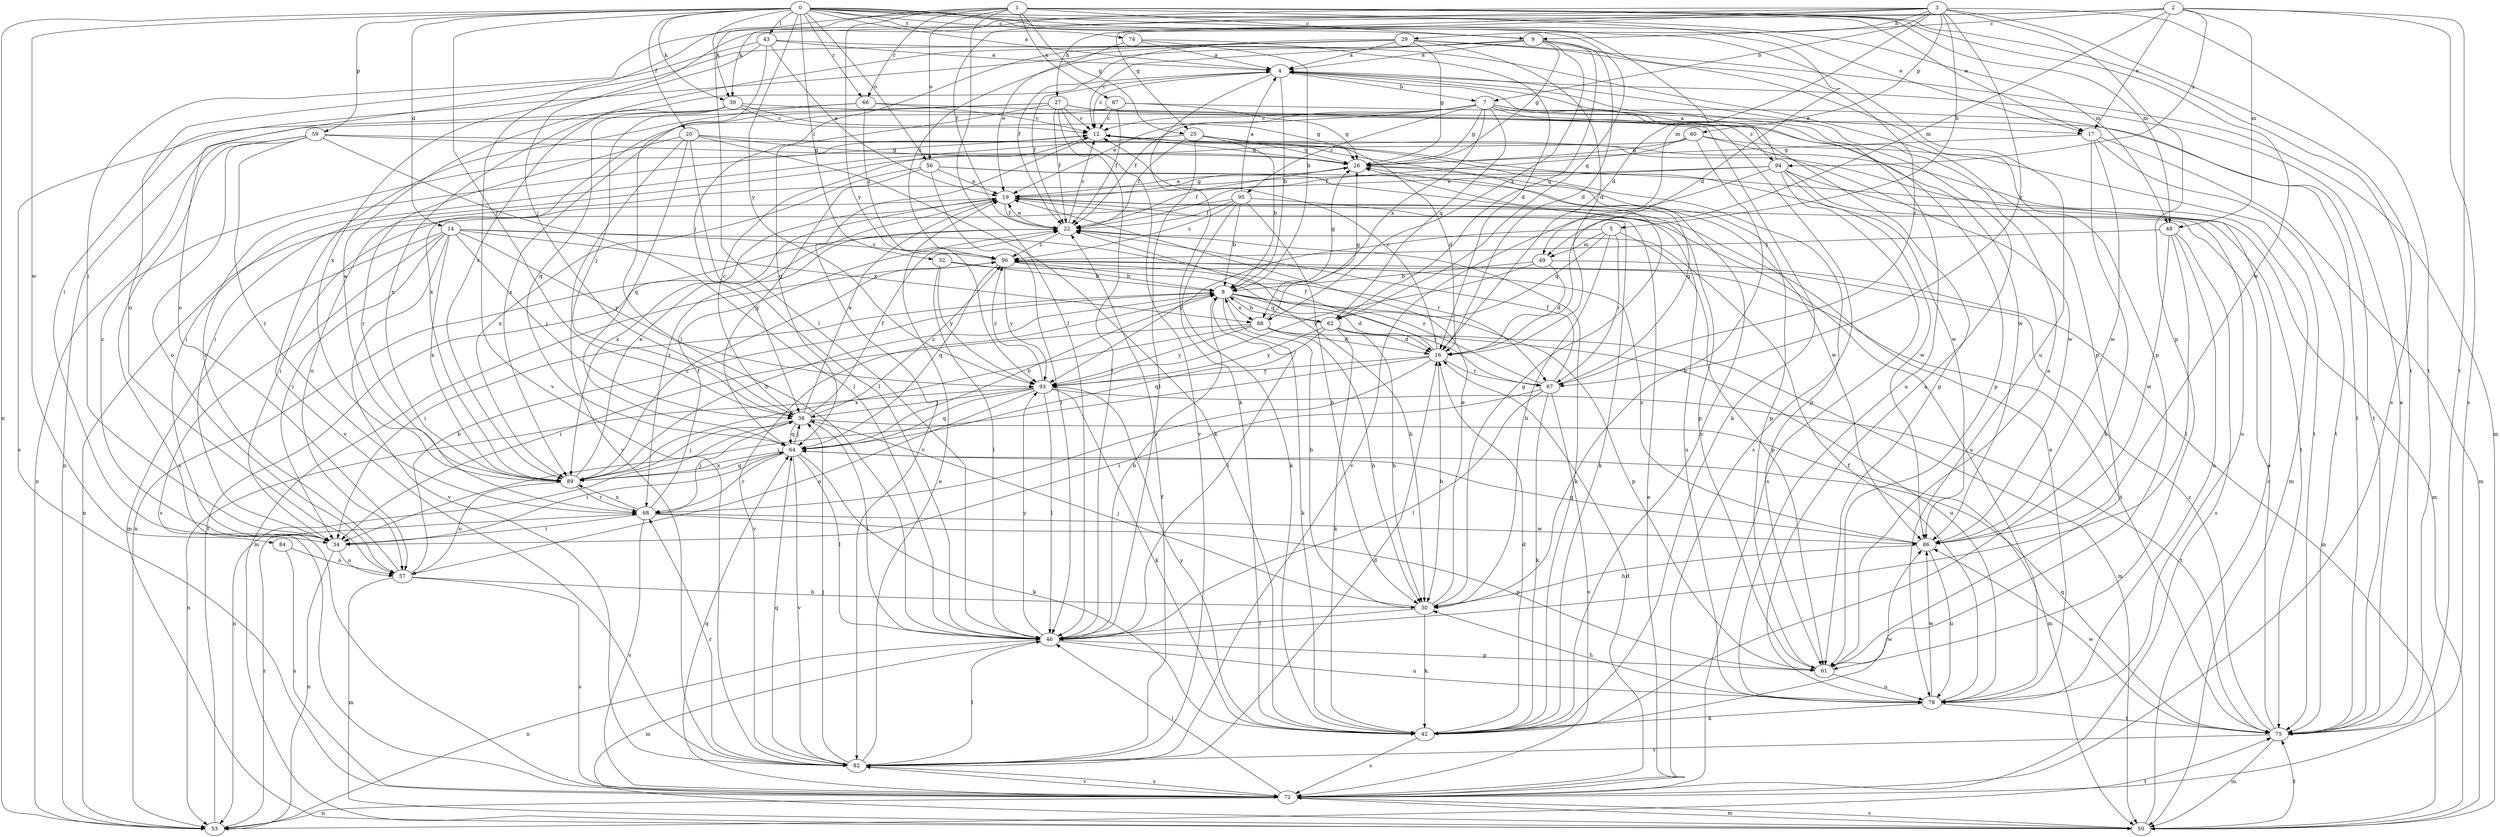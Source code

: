 strict digraph  {
0;
1;
2;
3;
4;
5;
7;
8;
9;
12;
14;
16;
17;
19;
20;
22;
25;
26;
27;
29;
30;
32;
34;
38;
39;
42;
43;
46;
48;
49;
50;
53;
56;
57;
59;
60;
61;
62;
64;
66;
67;
68;
72;
74;
75;
78;
82;
84;
86;
87;
88;
89;
93;
94;
95;
96;
0 -> 4  [label=a];
0 -> 9  [label=c];
0 -> 14  [label=d];
0 -> 16  [label=d];
0 -> 17  [label=e];
0 -> 20  [label=f];
0 -> 32  [label=i];
0 -> 38  [label=j];
0 -> 39  [label=k];
0 -> 43  [label=l];
0 -> 46  [label=l];
0 -> 48  [label=m];
0 -> 53  [label=n];
0 -> 56  [label=o];
0 -> 59  [label=p];
0 -> 62  [label=q];
0 -> 66  [label=r];
0 -> 74  [label=t];
0 -> 78  [label=u];
0 -> 84  [label=w];
0 -> 93  [label=y];
1 -> 9  [label=c];
1 -> 16  [label=d];
1 -> 17  [label=e];
1 -> 25  [label=g];
1 -> 39  [label=k];
1 -> 46  [label=l];
1 -> 48  [label=m];
1 -> 56  [label=o];
1 -> 66  [label=r];
1 -> 75  [label=t];
1 -> 82  [label=v];
1 -> 86  [label=w];
1 -> 87  [label=x];
1 -> 93  [label=y];
2 -> 9  [label=c];
2 -> 17  [label=e];
2 -> 34  [label=i];
2 -> 38  [label=j];
2 -> 48  [label=m];
2 -> 49  [label=m];
2 -> 72  [label=s];
2 -> 75  [label=t];
2 -> 94  [label=z];
3 -> 5  [label=b];
3 -> 7  [label=b];
3 -> 22  [label=f];
3 -> 25  [label=g];
3 -> 27  [label=h];
3 -> 29  [label=h];
3 -> 39  [label=k];
3 -> 49  [label=m];
3 -> 60  [label=p];
3 -> 61  [label=p];
3 -> 67  [label=r];
3 -> 72  [label=s];
3 -> 75  [label=t];
4 -> 7  [label=b];
4 -> 8  [label=b];
4 -> 12  [label=c];
4 -> 22  [label=f];
4 -> 42  [label=k];
4 -> 78  [label=u];
5 -> 30  [label=h];
5 -> 49  [label=m];
5 -> 61  [label=p];
5 -> 62  [label=q];
5 -> 67  [label=r];
5 -> 93  [label=y];
7 -> 12  [label=c];
7 -> 17  [label=e];
7 -> 19  [label=e];
7 -> 22  [label=f];
7 -> 26  [label=g];
7 -> 61  [label=p];
7 -> 62  [label=q];
7 -> 72  [label=s];
7 -> 88  [label=x];
7 -> 94  [label=z];
7 -> 95  [label=z];
8 -> 16  [label=d];
8 -> 26  [label=g];
8 -> 34  [label=i];
8 -> 42  [label=k];
8 -> 46  [label=l];
8 -> 61  [label=p];
8 -> 62  [label=q];
8 -> 67  [label=r];
8 -> 82  [label=v];
8 -> 88  [label=x];
9 -> 4  [label=a];
9 -> 12  [label=c];
9 -> 16  [label=d];
9 -> 26  [label=g];
9 -> 34  [label=i];
9 -> 62  [label=q];
9 -> 67  [label=r];
9 -> 88  [label=x];
9 -> 96  [label=z];
12 -> 26  [label=g];
12 -> 50  [label=m];
12 -> 82  [label=v];
14 -> 34  [label=i];
14 -> 38  [label=j];
14 -> 50  [label=m];
14 -> 67  [label=r];
14 -> 72  [label=s];
14 -> 82  [label=v];
14 -> 88  [label=x];
14 -> 89  [label=x];
14 -> 93  [label=y];
14 -> 96  [label=z];
16 -> 12  [label=c];
16 -> 22  [label=f];
16 -> 30  [label=h];
16 -> 34  [label=i];
16 -> 67  [label=r];
16 -> 68  [label=r];
16 -> 93  [label=y];
17 -> 26  [label=g];
17 -> 42  [label=k];
17 -> 50  [label=m];
17 -> 75  [label=t];
17 -> 86  [label=w];
19 -> 22  [label=f];
19 -> 26  [label=g];
19 -> 34  [label=i];
19 -> 42  [label=k];
19 -> 68  [label=r];
19 -> 78  [label=u];
19 -> 89  [label=x];
20 -> 26  [label=g];
20 -> 42  [label=k];
20 -> 46  [label=l];
20 -> 61  [label=p];
20 -> 64  [label=q];
20 -> 68  [label=r];
20 -> 82  [label=v];
22 -> 12  [label=c];
22 -> 19  [label=e];
22 -> 42  [label=k];
22 -> 53  [label=n];
22 -> 96  [label=z];
25 -> 8  [label=b];
25 -> 16  [label=d];
25 -> 22  [label=f];
25 -> 26  [label=g];
25 -> 34  [label=i];
25 -> 46  [label=l];
26 -> 19  [label=e];
26 -> 22  [label=f];
26 -> 50  [label=m];
26 -> 61  [label=p];
27 -> 12  [label=c];
27 -> 22  [label=f];
27 -> 42  [label=k];
27 -> 46  [label=l];
27 -> 53  [label=n];
27 -> 64  [label=q];
27 -> 75  [label=t];
27 -> 82  [label=v];
27 -> 89  [label=x];
29 -> 4  [label=a];
29 -> 16  [label=d];
29 -> 22  [label=f];
29 -> 26  [label=g];
29 -> 38  [label=j];
29 -> 50  [label=m];
29 -> 57  [label=o];
29 -> 61  [label=p];
29 -> 89  [label=x];
30 -> 8  [label=b];
30 -> 19  [label=e];
30 -> 26  [label=g];
30 -> 38  [label=j];
30 -> 42  [label=k];
30 -> 46  [label=l];
32 -> 8  [label=b];
32 -> 46  [label=l];
32 -> 75  [label=t];
32 -> 93  [label=y];
34 -> 12  [label=c];
34 -> 53  [label=n];
34 -> 57  [label=o];
38 -> 12  [label=c];
38 -> 19  [label=e];
38 -> 22  [label=f];
38 -> 46  [label=l];
38 -> 50  [label=m];
38 -> 53  [label=n];
38 -> 64  [label=q];
38 -> 96  [label=z];
39 -> 12  [label=c];
39 -> 26  [label=g];
39 -> 38  [label=j];
39 -> 64  [label=q];
39 -> 86  [label=w];
39 -> 89  [label=x];
42 -> 12  [label=c];
42 -> 16  [label=d];
42 -> 72  [label=s];
42 -> 86  [label=w];
42 -> 93  [label=y];
43 -> 4  [label=a];
43 -> 19  [label=e];
43 -> 46  [label=l];
43 -> 57  [label=o];
43 -> 61  [label=p];
43 -> 89  [label=x];
46 -> 8  [label=b];
46 -> 50  [label=m];
46 -> 53  [label=n];
46 -> 61  [label=p];
46 -> 78  [label=u];
46 -> 93  [label=y];
48 -> 46  [label=l];
48 -> 72  [label=s];
48 -> 78  [label=u];
48 -> 86  [label=w];
48 -> 96  [label=z];
49 -> 8  [label=b];
49 -> 16  [label=d];
49 -> 50  [label=m];
49 -> 93  [label=y];
50 -> 12  [label=c];
50 -> 72  [label=s];
50 -> 75  [label=t];
53 -> 22  [label=f];
53 -> 68  [label=r];
53 -> 75  [label=t];
56 -> 19  [label=e];
56 -> 46  [label=l];
56 -> 61  [label=p];
56 -> 64  [label=q];
56 -> 86  [label=w];
56 -> 89  [label=x];
57 -> 8  [label=b];
57 -> 12  [label=c];
57 -> 30  [label=h];
57 -> 50  [label=m];
57 -> 72  [label=s];
59 -> 26  [label=g];
59 -> 46  [label=l];
59 -> 53  [label=n];
59 -> 57  [label=o];
59 -> 68  [label=r];
59 -> 72  [label=s];
59 -> 86  [label=w];
60 -> 22  [label=f];
60 -> 26  [label=g];
60 -> 30  [label=h];
60 -> 34  [label=i];
60 -> 75  [label=t];
60 -> 86  [label=w];
61 -> 4  [label=a];
61 -> 78  [label=u];
62 -> 8  [label=b];
62 -> 16  [label=d];
62 -> 30  [label=h];
62 -> 42  [label=k];
62 -> 50  [label=m];
62 -> 64  [label=q];
62 -> 93  [label=y];
64 -> 8  [label=b];
64 -> 34  [label=i];
64 -> 38  [label=j];
64 -> 42  [label=k];
64 -> 46  [label=l];
64 -> 68  [label=r];
64 -> 82  [label=v];
64 -> 89  [label=x];
66 -> 12  [label=c];
66 -> 61  [label=p];
66 -> 72  [label=s];
66 -> 82  [label=v];
66 -> 96  [label=z];
67 -> 22  [label=f];
67 -> 26  [label=g];
67 -> 34  [label=i];
67 -> 42  [label=k];
67 -> 46  [label=l];
67 -> 72  [label=s];
67 -> 96  [label=z];
68 -> 22  [label=f];
68 -> 34  [label=i];
68 -> 38  [label=j];
68 -> 61  [label=p];
68 -> 72  [label=s];
68 -> 86  [label=w];
68 -> 89  [label=x];
72 -> 16  [label=d];
72 -> 19  [label=e];
72 -> 46  [label=l];
72 -> 50  [label=m];
72 -> 53  [label=n];
72 -> 64  [label=q];
72 -> 82  [label=v];
74 -> 4  [label=a];
74 -> 8  [label=b];
74 -> 16  [label=d];
74 -> 19  [label=e];
75 -> 4  [label=a];
75 -> 19  [label=e];
75 -> 50  [label=m];
75 -> 64  [label=q];
75 -> 82  [label=v];
75 -> 86  [label=w];
75 -> 96  [label=z];
78 -> 4  [label=a];
78 -> 19  [label=e];
78 -> 22  [label=f];
78 -> 30  [label=h];
78 -> 42  [label=k];
78 -> 75  [label=t];
78 -> 86  [label=w];
82 -> 16  [label=d];
82 -> 19  [label=e];
82 -> 22  [label=f];
82 -> 38  [label=j];
82 -> 46  [label=l];
82 -> 64  [label=q];
82 -> 68  [label=r];
82 -> 72  [label=s];
84 -> 57  [label=o];
84 -> 72  [label=s];
86 -> 30  [label=h];
86 -> 64  [label=q];
86 -> 78  [label=u];
86 -> 96  [label=z];
87 -> 12  [label=c];
87 -> 22  [label=f];
87 -> 26  [label=g];
87 -> 75  [label=t];
87 -> 89  [label=x];
88 -> 16  [label=d];
88 -> 26  [label=g];
88 -> 30  [label=h];
88 -> 34  [label=i];
88 -> 78  [label=u];
88 -> 89  [label=x];
88 -> 93  [label=y];
89 -> 4  [label=a];
89 -> 8  [label=b];
89 -> 19  [label=e];
89 -> 38  [label=j];
89 -> 57  [label=o];
89 -> 64  [label=q];
89 -> 68  [label=r];
89 -> 96  [label=z];
93 -> 38  [label=j];
93 -> 42  [label=k];
93 -> 46  [label=l];
93 -> 53  [label=n];
93 -> 57  [label=o];
93 -> 64  [label=q];
93 -> 75  [label=t];
93 -> 96  [label=z];
94 -> 4  [label=a];
94 -> 19  [label=e];
94 -> 57  [label=o];
94 -> 72  [label=s];
94 -> 75  [label=t];
94 -> 78  [label=u];
94 -> 82  [label=v];
94 -> 86  [label=w];
95 -> 4  [label=a];
95 -> 8  [label=b];
95 -> 22  [label=f];
95 -> 30  [label=h];
95 -> 42  [label=k];
95 -> 53  [label=n];
95 -> 78  [label=u];
95 -> 96  [label=z];
96 -> 8  [label=b];
96 -> 30  [label=h];
96 -> 50  [label=m];
96 -> 64  [label=q];
96 -> 93  [label=y];
}
